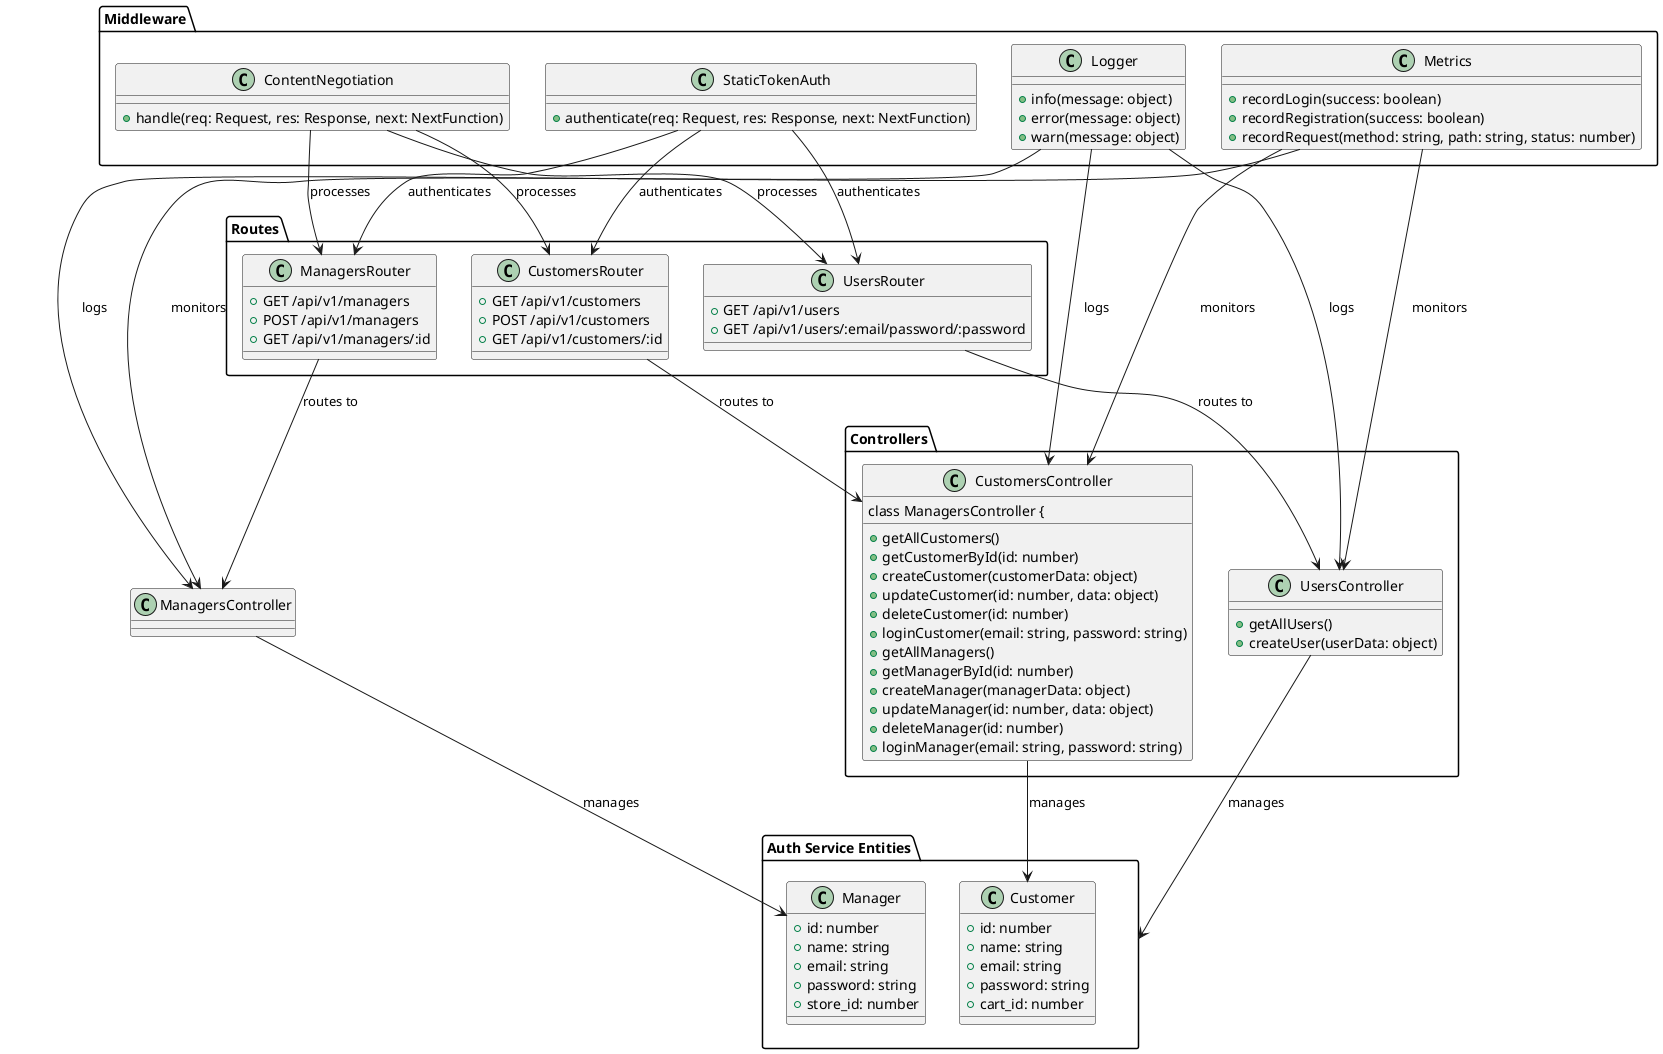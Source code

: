 @startuml auth-service-class-diagram

package "Auth Service Entities" {
    
    class Customer {
        + id: number
        + name: string
        + email: string
        + password: string
        + cart_id: number
    }
    
    class Manager {
        + id: number
        + name: string
        + email: string
        + password: string
        + store_id: number
    }
}

package "Controllers" {
    
    class CustomersController {
        + getAllCustomers()
        + getCustomerById(id: number)
        + createCustomer(customerData: object)
        + updateCustomer(id: number, data: object)
        + deleteCustomer(id: number)
        + loginCustomer(email: string, password: string)
    
    class ManagersController {
        + getAllManagers()
        + getManagerById(id: number)
        + createManager(managerData: object)
        + updateManager(id: number, data: object)
        + deleteManager(id: number)
        + loginManager(email: string, password: string)
    }
    
    class UsersController {
        + getAllUsers()
        + createUser(userData: object)
    }
}

package "Middleware" {
    
    class ContentNegotiation {
        + handle(req: Request, res: Response, next: NextFunction)
    }
    
    class Logger {
        + info(message: object)
        + error(message: object)
        + warn(message: object)
    }
    
    class Metrics {
        + recordLogin(success: boolean)
        + recordRegistration(success: boolean)
        + recordRequest(method: string, path: string, status: number)
    }
    
    class StaticTokenAuth {
        + authenticate(req: Request, res: Response, next: NextFunction)
    }
}

package "Routes" {
    
    class CustomersRouter {
        + GET /api/v1/customers
        + POST /api/v1/customers
        + GET /api/v1/customers/:id
    }
    
    class ManagersRouter {
        + GET /api/v1/managers
        + POST /api/v1/managers
        + GET /api/v1/managers/:id
    }
    
    class UsersRouter {
        + GET /api/v1/users
        + GET /api/v1/users/:email/password/:password
    }
}

' Relationships
CustomersController --> Customer : manages
ManagersController --> Manager : manages
UsersController --> "Auth Service Entities" : manages

CustomersRouter --> CustomersController : routes to
ManagersRouter --> ManagersController : routes to
UsersRouter --> UsersController : routes to

ContentNegotiation --> CustomersRouter : processes
ContentNegotiation --> ManagersRouter : processes
ContentNegotiation --> UsersRouter : processes

Logger --> CustomersController : logs
Logger --> ManagersController : logs
Logger --> UsersController : logs

Metrics --> CustomersController : monitors
Metrics --> ManagersController : monitors
Metrics --> UsersController : monitors

StaticTokenAuth --> CustomersRouter : authenticates
StaticTokenAuth --> ManagersRouter : authenticates
StaticTokenAuth --> UsersRouter : authenticates

@enduml 